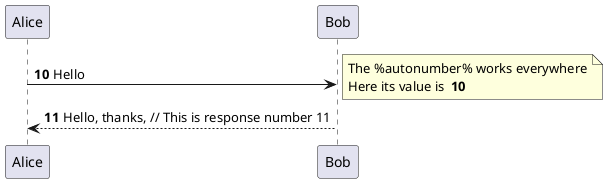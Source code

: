 @startuml

autonumber 10

Alice -> Bob: Hello
note right
    The <U+0025>autonumber<U+0025> works everywhere
    Here its value is ** %autonumber% **
end note

Alice <-- Bob: Hello, thanks, // This is response number %autonumber%

@enduml